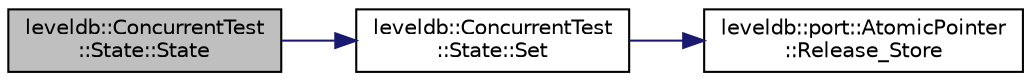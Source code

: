 digraph "leveldb::ConcurrentTest::State::State"
{
  edge [fontname="Helvetica",fontsize="10",labelfontname="Helvetica",labelfontsize="10"];
  node [fontname="Helvetica",fontsize="10",shape=record];
  rankdir="LR";
  Node1 [label="leveldb::ConcurrentTest\l::State::State",height=0.2,width=0.4,color="black", fillcolor="grey75", style="filled" fontcolor="black"];
  Node1 -> Node2 [color="midnightblue",fontsize="10",style="solid",fontname="Helvetica"];
  Node2 [label="leveldb::ConcurrentTest\l::State::Set",height=0.2,width=0.4,color="black", fillcolor="white", style="filled",URL="$structleveldb_1_1_concurrent_test_1_1_state.html#a7f44f6357aab5ecc3b9b629da8ae71e1"];
  Node2 -> Node3 [color="midnightblue",fontsize="10",style="solid",fontname="Helvetica"];
  Node3 [label="leveldb::port::AtomicPointer\l::Release_Store",height=0.2,width=0.4,color="black", fillcolor="white", style="filled",URL="$classleveldb_1_1port_1_1_atomic_pointer.html#a8dfe51c125f71c09a363dae042be63a7"];
}
